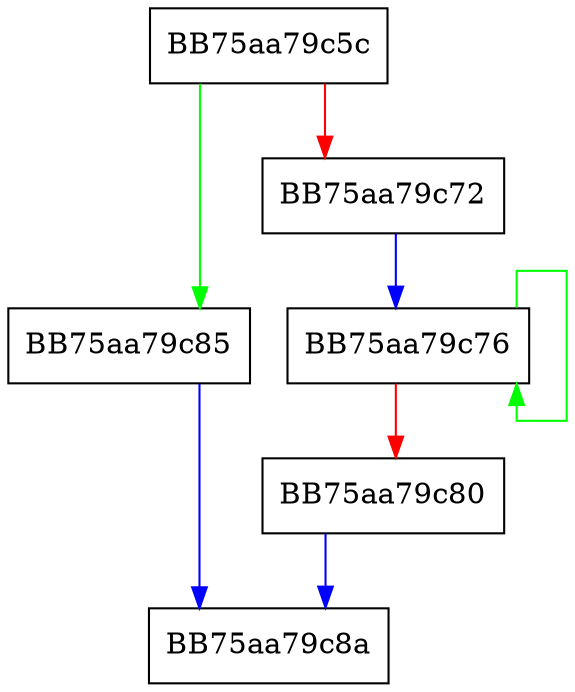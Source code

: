 digraph WPP_SF_Ps {
  node [shape="box"];
  graph [splines=ortho];
  BB75aa79c5c -> BB75aa79c85 [color="green"];
  BB75aa79c5c -> BB75aa79c72 [color="red"];
  BB75aa79c72 -> BB75aa79c76 [color="blue"];
  BB75aa79c76 -> BB75aa79c76 [color="green"];
  BB75aa79c76 -> BB75aa79c80 [color="red"];
  BB75aa79c80 -> BB75aa79c8a [color="blue"];
  BB75aa79c85 -> BB75aa79c8a [color="blue"];
}